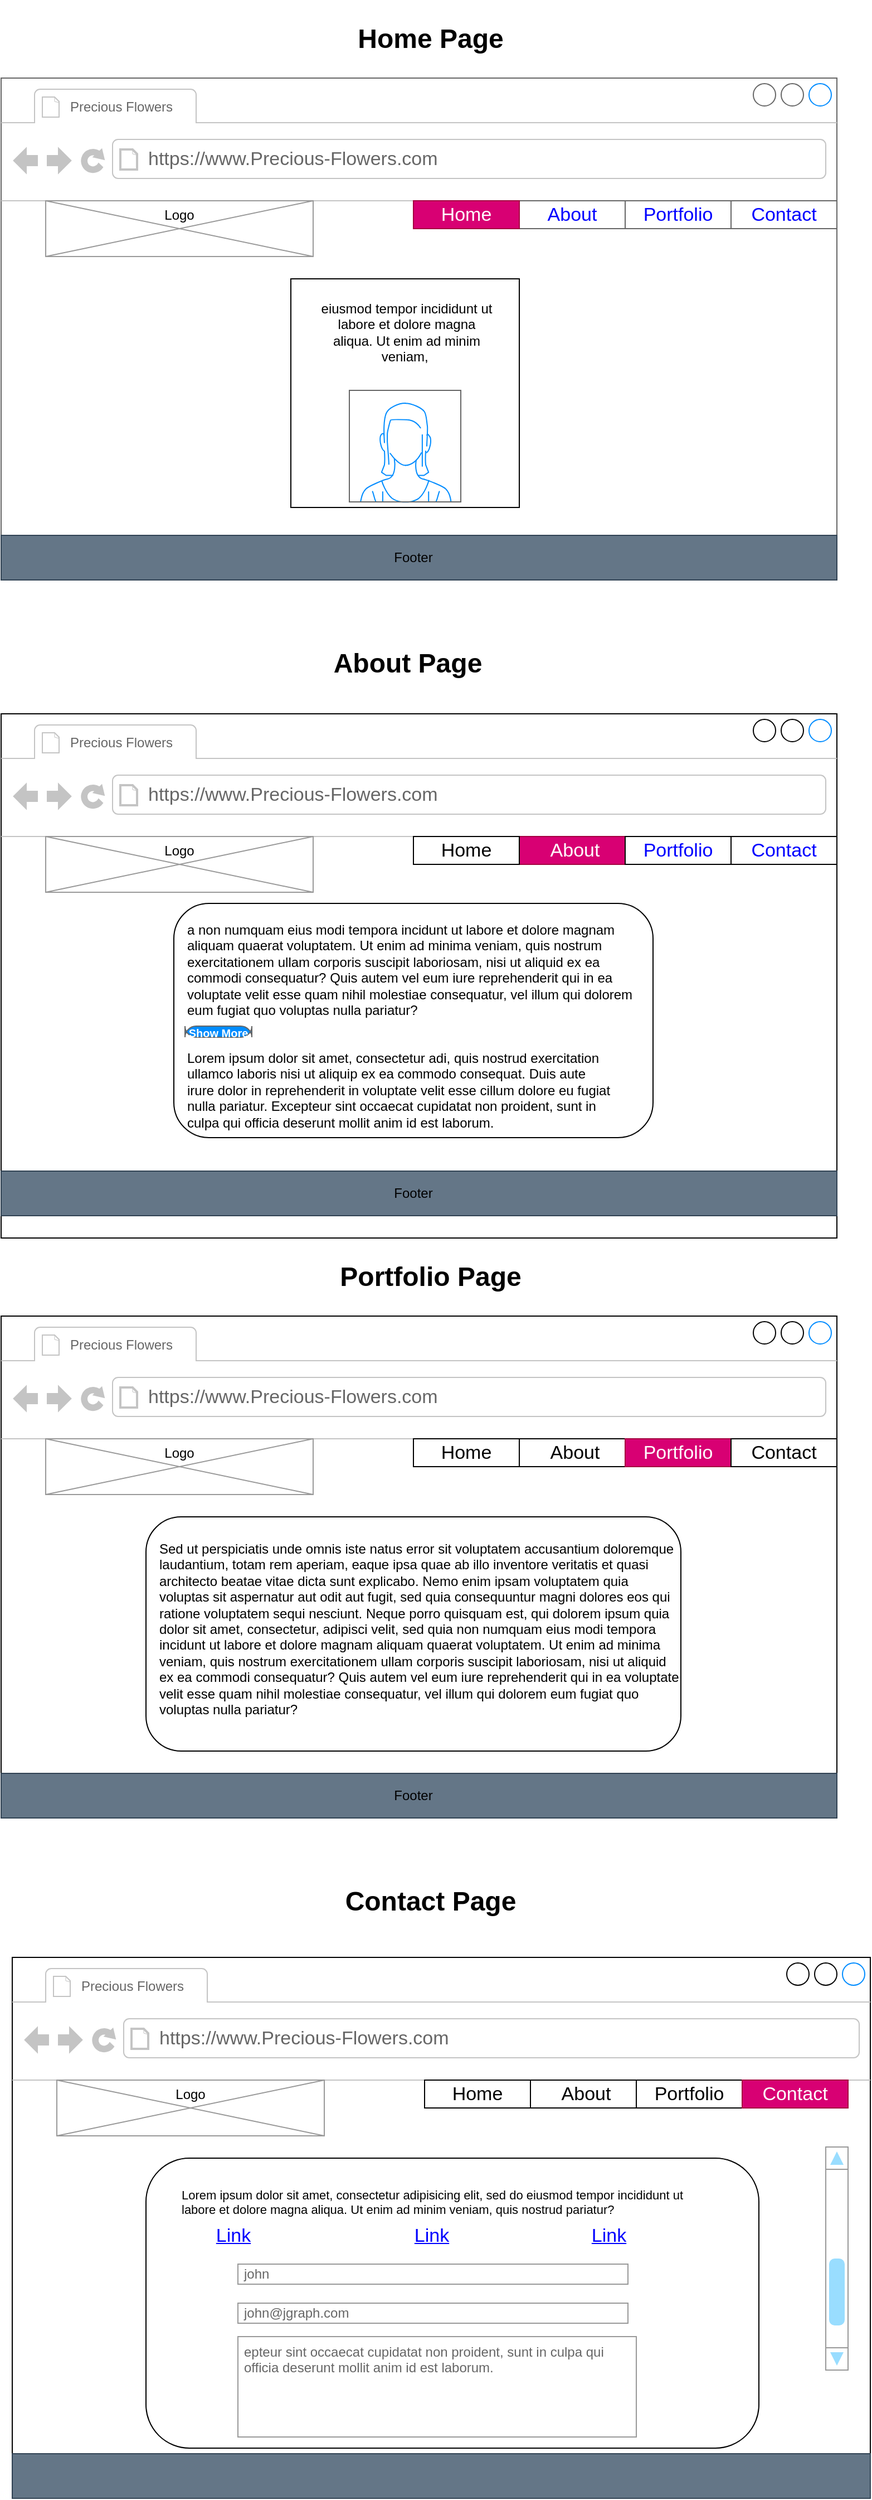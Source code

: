 <mxfile version="22.1.8" type="github">
  <diagram name="Page-1" id="a9-peQuEWzB-d9BPS3GN">
    <mxGraphModel dx="1002" dy="3869" grid="1" gridSize="10" guides="1" tooltips="1" connect="1" arrows="1" fold="1" page="1" pageScale="1" pageWidth="850" pageHeight="1100" math="0" shadow="0">
      <root>
        <mxCell id="0" />
        <mxCell id="1" parent="0" />
        <mxCell id="A1t0_cSj_-tiJU0iEIxF-1" value="" style="strokeWidth=1;shadow=0;dashed=0;align=center;html=1;shape=mxgraph.mockup.containers.browserWindow;rSize=0;strokeColor=#666666;strokeColor2=#008cff;strokeColor3=#c4c4c4;mainText=,;recursiveResize=0;" vertex="1" parent="1">
          <mxGeometry x="40" y="-2140" width="750" height="450" as="geometry" />
        </mxCell>
        <mxCell id="A1t0_cSj_-tiJU0iEIxF-2" value="&lt;p&gt;&lt;font style=&quot;font-size: 12px;&quot;&gt;Precious Flowers&lt;/font&gt;&lt;/p&gt;" style="strokeWidth=1;shadow=0;dashed=0;align=center;html=1;shape=mxgraph.mockup.containers.anchor;fontSize=17;fontColor=#666666;align=left;whiteSpace=wrap;" vertex="1" parent="A1t0_cSj_-tiJU0iEIxF-1">
          <mxGeometry x="60" y="12" width="140" height="26" as="geometry" />
        </mxCell>
        <mxCell id="A1t0_cSj_-tiJU0iEIxF-3" value="https://www.Precious-Flowers.com" style="strokeWidth=1;shadow=0;dashed=0;align=center;html=1;shape=mxgraph.mockup.containers.anchor;rSize=0;fontSize=17;fontColor=#666666;align=left;" vertex="1" parent="A1t0_cSj_-tiJU0iEIxF-1">
          <mxGeometry x="130" y="60" width="250" height="26" as="geometry" />
        </mxCell>
        <mxCell id="A1t0_cSj_-tiJU0iEIxF-7" value="" style="strokeWidth=1;shadow=0;dashed=0;align=center;html=1;shape=mxgraph.mockup.text.rrect;rSize=0;strokeColor=#666666;" vertex="1" parent="A1t0_cSj_-tiJU0iEIxF-1">
          <mxGeometry x="370" y="110" width="380" height="25" as="geometry" />
        </mxCell>
        <mxCell id="A1t0_cSj_-tiJU0iEIxF-8" value="About" style="strokeColor=inherit;fillColor=inherit;gradientColor=inherit;strokeWidth=1;shadow=0;dashed=0;align=center;html=1;shape=mxgraph.mockup.text.rrect;rSize=0;fontSize=17;fontColor=#0000ff;whiteSpace=wrap;" vertex="1" parent="A1t0_cSj_-tiJU0iEIxF-7">
          <mxGeometry x="95" width="95" height="25" as="geometry" />
        </mxCell>
        <mxCell id="A1t0_cSj_-tiJU0iEIxF-9" value="Portfolio" style="strokeColor=inherit;fillColor=inherit;gradientColor=inherit;strokeWidth=1;shadow=0;dashed=0;align=center;html=1;shape=mxgraph.mockup.text.rrect;rSize=0;fontSize=17;fontColor=#0000ff;whiteSpace=wrap;" vertex="1" parent="A1t0_cSj_-tiJU0iEIxF-7">
          <mxGeometry x="190" width="95" height="25" as="geometry" />
        </mxCell>
        <mxCell id="A1t0_cSj_-tiJU0iEIxF-10" value="Contact" style="strokeColor=inherit;fillColor=inherit;gradientColor=inherit;strokeWidth=1;shadow=0;dashed=0;align=center;html=1;shape=mxgraph.mockup.text.rrect;rSize=0;fontSize=17;fontColor=#0000ff;whiteSpace=wrap;" vertex="1" parent="A1t0_cSj_-tiJU0iEIxF-7">
          <mxGeometry x="285" width="95" height="25" as="geometry" />
        </mxCell>
        <mxCell id="A1t0_cSj_-tiJU0iEIxF-11" value="Home" style="strokeWidth=1;shadow=0;dashed=0;align=center;html=1;shape=mxgraph.mockup.text.rrect;rSize=0;fontSize=17;fontColor=#ffffff;fillColor=#d80073;strokeColor=#A50040;whiteSpace=wrap;" vertex="1" parent="A1t0_cSj_-tiJU0iEIxF-7">
          <mxGeometry width="95" height="25" as="geometry" />
        </mxCell>
        <mxCell id="A1t0_cSj_-tiJU0iEIxF-13" value="" style="verticalLabelPosition=bottom;shadow=0;dashed=0;align=center;html=1;verticalAlign=top;strokeWidth=1;shape=mxgraph.mockup.graphics.simpleIcon;strokeColor=#999999;" vertex="1" parent="A1t0_cSj_-tiJU0iEIxF-1">
          <mxGeometry x="40" y="110" width="240" height="50" as="geometry" />
        </mxCell>
        <mxCell id="A1t0_cSj_-tiJU0iEIxF-14" value="Logo" style="text;html=1;strokeColor=none;fillColor=none;align=center;verticalAlign=middle;whiteSpace=wrap;rounded=0;" vertex="1" parent="A1t0_cSj_-tiJU0iEIxF-1">
          <mxGeometry x="130" y="107.5" width="60" height="30" as="geometry" />
        </mxCell>
        <mxCell id="A1t0_cSj_-tiJU0iEIxF-15" value="" style="rounded=0;whiteSpace=wrap;html=1;fillColor=#647687;strokeColor=#314354;fontColor=#ffffff;" vertex="1" parent="A1t0_cSj_-tiJU0iEIxF-1">
          <mxGeometry y="410" width="750" height="40" as="geometry" />
        </mxCell>
        <mxCell id="A1t0_cSj_-tiJU0iEIxF-16" value="Footer" style="text;html=1;strokeColor=none;fillColor=none;align=center;verticalAlign=middle;whiteSpace=wrap;rounded=0;" vertex="1" parent="A1t0_cSj_-tiJU0iEIxF-1">
          <mxGeometry x="340" y="415" width="60" height="30" as="geometry" />
        </mxCell>
        <mxCell id="A1t0_cSj_-tiJU0iEIxF-18" value="" style="whiteSpace=wrap;html=1;aspect=fixed;" vertex="1" parent="A1t0_cSj_-tiJU0iEIxF-1">
          <mxGeometry x="260" y="180" width="205" height="205" as="geometry" />
        </mxCell>
        <mxCell id="A1t0_cSj_-tiJU0iEIxF-20" value="" style="verticalLabelPosition=bottom;shadow=0;dashed=0;align=center;html=1;verticalAlign=top;strokeWidth=1;shape=mxgraph.mockup.containers.userFemale;strokeColor=#666666;strokeColor2=#008cff;" vertex="1" parent="A1t0_cSj_-tiJU0iEIxF-1">
          <mxGeometry x="312.5" y="280" width="100" height="100" as="geometry" />
        </mxCell>
        <mxCell id="A1t0_cSj_-tiJU0iEIxF-22" value="&lt;div style=&quot;text-align: center;&quot;&gt;&lt;span style=&quot;background-color: initial;&quot;&gt;eiusmod tempor incididunt ut labore et dolore magna aliqua. Ut enim ad minim veniam,&amp;nbsp;&lt;/span&gt;&lt;/div&gt;" style="text;spacingTop=-5;whiteSpace=wrap;html=1;align=left;fontSize=12;fontFamily=Helvetica;fillColor=none;strokeColor=none;" vertex="1" parent="A1t0_cSj_-tiJU0iEIxF-1">
          <mxGeometry x="282.5" y="197.5" width="160" height="55" as="geometry" />
        </mxCell>
        <mxCell id="A1t0_cSj_-tiJU0iEIxF-4" value="&lt;h1&gt;Home Page&lt;/h1&gt;" style="text;html=1;align=center;verticalAlign=middle;resizable=0;points=[];autosize=1;strokeColor=none;fillColor=none;" vertex="1" parent="1">
          <mxGeometry x="350" y="-2210" width="150" height="70" as="geometry" />
        </mxCell>
        <mxCell id="A1t0_cSj_-tiJU0iEIxF-23" value="&lt;h1&gt;About Page&lt;/h1&gt;" style="text;html=1;strokeColor=none;fillColor=none;align=center;verticalAlign=middle;whiteSpace=wrap;rounded=0;" vertex="1" parent="1">
          <mxGeometry x="330" y="-1630" width="150" height="30" as="geometry" />
        </mxCell>
        <mxCell id="A1t0_cSj_-tiJU0iEIxF-24" value="" style="strokeWidth=1;shadow=0;dashed=0;align=center;html=1;shape=mxgraph.mockup.containers.browserWindow;rSize=0;strokeColor2=#008cff;strokeColor3=#c4c4c4;mainText=,;recursiveResize=0;" vertex="1" parent="1">
          <mxGeometry x="40" y="-1570" width="750" height="470" as="geometry" />
        </mxCell>
        <mxCell id="A1t0_cSj_-tiJU0iEIxF-25" value="&lt;p&gt;&lt;font style=&quot;font-size: 12px;&quot;&gt;Precious Flowers&lt;/font&gt;&lt;/p&gt;" style="strokeWidth=1;shadow=0;dashed=0;align=center;html=1;shape=mxgraph.mockup.containers.anchor;fontSize=17;fontColor=#666666;align=left;whiteSpace=wrap;" vertex="1" parent="A1t0_cSj_-tiJU0iEIxF-24">
          <mxGeometry x="60" y="12" width="140" height="26" as="geometry" />
        </mxCell>
        <mxCell id="A1t0_cSj_-tiJU0iEIxF-26" value="https://www.Precious-Flowers.com" style="strokeWidth=1;shadow=0;dashed=0;align=center;html=1;shape=mxgraph.mockup.containers.anchor;rSize=0;fontSize=17;fontColor=#666666;align=left;" vertex="1" parent="A1t0_cSj_-tiJU0iEIxF-24">
          <mxGeometry x="130" y="60" width="250" height="26" as="geometry" />
        </mxCell>
        <mxCell id="A1t0_cSj_-tiJU0iEIxF-27" value="" style="strokeWidth=1;shadow=0;dashed=0;align=center;html=1;shape=mxgraph.mockup.text.rrect;rSize=0;" vertex="1" parent="A1t0_cSj_-tiJU0iEIxF-24">
          <mxGeometry x="370" y="110" width="380" height="25" as="geometry" />
        </mxCell>
        <mxCell id="A1t0_cSj_-tiJU0iEIxF-28" value="About" style="strokeColor=#A50040;fillColor=#d80073;strokeWidth=1;shadow=0;dashed=0;align=center;html=1;shape=mxgraph.mockup.text.rrect;rSize=0;fontSize=17;whiteSpace=wrap;fontColor=#ffffff;" vertex="1" parent="A1t0_cSj_-tiJU0iEIxF-27">
          <mxGeometry x="90" width="110" height="25" as="geometry" />
        </mxCell>
        <mxCell id="A1t0_cSj_-tiJU0iEIxF-29" value="Portfolio" style="strokeColor=inherit;fillColor=inherit;gradientColor=inherit;strokeWidth=1;shadow=0;dashed=0;align=center;html=1;shape=mxgraph.mockup.text.rrect;rSize=0;fontSize=17;fontColor=#0000ff;whiteSpace=wrap;" vertex="1" parent="A1t0_cSj_-tiJU0iEIxF-27">
          <mxGeometry x="190" width="95" height="25" as="geometry" />
        </mxCell>
        <mxCell id="A1t0_cSj_-tiJU0iEIxF-30" value="Contact" style="strokeColor=inherit;fillColor=inherit;gradientColor=inherit;strokeWidth=1;shadow=0;dashed=0;align=center;html=1;shape=mxgraph.mockup.text.rrect;rSize=0;fontSize=17;fontColor=#0000ff;whiteSpace=wrap;" vertex="1" parent="A1t0_cSj_-tiJU0iEIxF-27">
          <mxGeometry x="285" width="95" height="25" as="geometry" />
        </mxCell>
        <mxCell id="A1t0_cSj_-tiJU0iEIxF-31" value="Home" style="strokeWidth=1;shadow=0;dashed=0;align=center;html=1;shape=mxgraph.mockup.text.rrect;rSize=0;fontSize=17;whiteSpace=wrap;" vertex="1" parent="A1t0_cSj_-tiJU0iEIxF-27">
          <mxGeometry width="95" height="25" as="geometry" />
        </mxCell>
        <mxCell id="A1t0_cSj_-tiJU0iEIxF-33" value="" style="verticalLabelPosition=bottom;shadow=0;dashed=0;align=center;html=1;verticalAlign=top;strokeWidth=1;shape=mxgraph.mockup.graphics.simpleIcon;strokeColor=#999999;" vertex="1" parent="A1t0_cSj_-tiJU0iEIxF-24">
          <mxGeometry x="40" y="110" width="240" height="50" as="geometry" />
        </mxCell>
        <mxCell id="A1t0_cSj_-tiJU0iEIxF-34" value="Logo" style="text;html=1;strokeColor=none;fillColor=none;align=center;verticalAlign=middle;whiteSpace=wrap;rounded=0;" vertex="1" parent="A1t0_cSj_-tiJU0iEIxF-24">
          <mxGeometry x="130" y="107.5" width="60" height="30" as="geometry" />
        </mxCell>
        <mxCell id="A1t0_cSj_-tiJU0iEIxF-35" value="" style="rounded=0;whiteSpace=wrap;html=1;fillColor=#647687;fontColor=#ffffff;strokeColor=#314354;" vertex="1" parent="A1t0_cSj_-tiJU0iEIxF-24">
          <mxGeometry y="410" width="750" height="40" as="geometry" />
        </mxCell>
        <mxCell id="A1t0_cSj_-tiJU0iEIxF-36" value="Footer" style="text;html=1;strokeColor=none;fillColor=none;align=center;verticalAlign=middle;whiteSpace=wrap;rounded=0;" vertex="1" parent="A1t0_cSj_-tiJU0iEIxF-24">
          <mxGeometry x="340" y="415" width="60" height="30" as="geometry" />
        </mxCell>
        <mxCell id="A1t0_cSj_-tiJU0iEIxF-72" value="" style="rounded=1;whiteSpace=wrap;html=1;" vertex="1" parent="A1t0_cSj_-tiJU0iEIxF-24">
          <mxGeometry x="155" y="170" width="430" height="210" as="geometry" />
        </mxCell>
        <mxCell id="A1t0_cSj_-tiJU0iEIxF-73" value="a non numquam eius modi tempora incidunt ut labore et dolore magnam aliquam quaerat voluptatem. Ut enim ad minima veniam, quis nostrum exercitationem ullam corporis suscipit laboriosam, nisi ut aliquid ex ea commodi consequatur? Quis autem vel eum iure reprehenderit qui in ea voluptate velit esse quam nihil molestiae consequatur, vel illum qui dolorem eum fugiat quo voluptas nulla pariatur?" style="text;spacingTop=-5;whiteSpace=wrap;html=1;align=left;fontSize=12;fontFamily=Helvetica;fillColor=none;strokeColor=none;" vertex="1" parent="A1t0_cSj_-tiJU0iEIxF-24">
          <mxGeometry x="165" y="185" width="415" height="55" as="geometry" />
        </mxCell>
        <mxCell id="A1t0_cSj_-tiJU0iEIxF-74" value="&lt;font style=&quot;font-size: 10px;&quot;&gt;Show More&lt;/font&gt;" style="strokeWidth=1;shadow=0;dashed=0;align=center;html=1;shape=mxgraph.mockup.buttons.button;strokeColor=#666666;fontColor=#ffffff;mainText=;buttonStyle=round;fontSize=17;fontStyle=1;fillColor=#008cff;whiteSpace=wrap;" vertex="1" parent="A1t0_cSj_-tiJU0iEIxF-24">
          <mxGeometry x="165" y="280" width="60" height="10" as="geometry" />
        </mxCell>
        <mxCell id="A1t0_cSj_-tiJU0iEIxF-75" value="Lorem ipsum dolor sit amet, consectetur adi, quis nostrud exercitation ullamco laboris nisi ut aliquip ex ea commodo consequat. Duis aute irure dolor in reprehenderit in voluptate velit esse cillum dolore eu fugiat nulla pariatur. Excepteur sint occaecat cupidatat non proident, sunt in culpa qui officia deserunt mollit anim id est laborum." style="text;spacingTop=-5;whiteSpace=wrap;html=1;align=left;fontSize=12;fontFamily=Helvetica;fillColor=none;strokeColor=none;" vertex="1" parent="A1t0_cSj_-tiJU0iEIxF-24">
          <mxGeometry x="165" y="300" width="385" height="50" as="geometry" />
        </mxCell>
        <mxCell id="A1t0_cSj_-tiJU0iEIxF-40" value="&lt;h1&gt;Portfolio Page&lt;/h1&gt;" style="text;html=1;strokeColor=none;fillColor=none;align=center;verticalAlign=middle;whiteSpace=wrap;rounded=0;" vertex="1" parent="1">
          <mxGeometry x="333" y="-1080" width="185" height="30" as="geometry" />
        </mxCell>
        <mxCell id="A1t0_cSj_-tiJU0iEIxF-41" value="" style="strokeWidth=1;shadow=0;dashed=0;align=center;html=1;shape=mxgraph.mockup.containers.browserWindow;rSize=0;strokeColor2=#008cff;strokeColor3=#c4c4c4;mainText=,;recursiveResize=0;" vertex="1" parent="1">
          <mxGeometry x="40" y="-1030" width="750" height="450" as="geometry" />
        </mxCell>
        <mxCell id="A1t0_cSj_-tiJU0iEIxF-42" value="&lt;p&gt;&lt;font style=&quot;font-size: 12px;&quot;&gt;Precious Flowers&lt;/font&gt;&lt;/p&gt;" style="strokeWidth=1;shadow=0;dashed=0;align=center;html=1;shape=mxgraph.mockup.containers.anchor;fontSize=17;fontColor=#666666;align=left;whiteSpace=wrap;" vertex="1" parent="A1t0_cSj_-tiJU0iEIxF-41">
          <mxGeometry x="60" y="12" width="140" height="26" as="geometry" />
        </mxCell>
        <mxCell id="A1t0_cSj_-tiJU0iEIxF-43" value="https://www.Precious-Flowers.com" style="strokeWidth=1;shadow=0;dashed=0;align=center;html=1;shape=mxgraph.mockup.containers.anchor;rSize=0;fontSize=17;fontColor=#666666;align=left;" vertex="1" parent="A1t0_cSj_-tiJU0iEIxF-41">
          <mxGeometry x="130" y="60" width="250" height="26" as="geometry" />
        </mxCell>
        <mxCell id="A1t0_cSj_-tiJU0iEIxF-44" value="" style="strokeWidth=1;shadow=0;dashed=0;align=center;html=1;shape=mxgraph.mockup.text.rrect;rSize=0;" vertex="1" parent="A1t0_cSj_-tiJU0iEIxF-41">
          <mxGeometry x="370" y="110" width="380" height="25" as="geometry" />
        </mxCell>
        <mxCell id="A1t0_cSj_-tiJU0iEIxF-45" value="About" style="strokeWidth=1;shadow=0;dashed=0;align=center;html=1;shape=mxgraph.mockup.text.rrect;rSize=0;fontSize=17;whiteSpace=wrap;" vertex="1" parent="A1t0_cSj_-tiJU0iEIxF-44">
          <mxGeometry x="90" width="110" height="25" as="geometry" />
        </mxCell>
        <mxCell id="A1t0_cSj_-tiJU0iEIxF-46" value="Portfolio" style="strokeWidth=1;shadow=0;dashed=0;align=center;html=1;shape=mxgraph.mockup.text.rrect;rSize=0;fontSize=17;whiteSpace=wrap;fillColor=#d80073;fontColor=#ffffff;strokeColor=#A50040;" vertex="1" parent="A1t0_cSj_-tiJU0iEIxF-44">
          <mxGeometry x="190" width="95" height="25" as="geometry" />
        </mxCell>
        <mxCell id="A1t0_cSj_-tiJU0iEIxF-47" value="Contact" style="strokeWidth=1;shadow=0;dashed=0;align=center;html=1;shape=mxgraph.mockup.text.rrect;rSize=0;fontSize=17;whiteSpace=wrap;" vertex="1" parent="A1t0_cSj_-tiJU0iEIxF-44">
          <mxGeometry x="285" width="95" height="25" as="geometry" />
        </mxCell>
        <mxCell id="A1t0_cSj_-tiJU0iEIxF-48" value="Home" style="strokeWidth=1;shadow=0;dashed=0;align=center;html=1;shape=mxgraph.mockup.text.rrect;rSize=0;fontSize=17;whiteSpace=wrap;" vertex="1" parent="A1t0_cSj_-tiJU0iEIxF-44">
          <mxGeometry width="95" height="25" as="geometry" />
        </mxCell>
        <mxCell id="A1t0_cSj_-tiJU0iEIxF-49" value="" style="verticalLabelPosition=bottom;shadow=0;dashed=0;align=center;html=1;verticalAlign=top;strokeWidth=1;shape=mxgraph.mockup.graphics.simpleIcon;strokeColor=#999999;" vertex="1" parent="A1t0_cSj_-tiJU0iEIxF-41">
          <mxGeometry x="40" y="110" width="240" height="50" as="geometry" />
        </mxCell>
        <mxCell id="A1t0_cSj_-tiJU0iEIxF-50" value="Logo" style="text;html=1;strokeColor=none;fillColor=none;align=center;verticalAlign=middle;whiteSpace=wrap;rounded=0;" vertex="1" parent="A1t0_cSj_-tiJU0iEIxF-41">
          <mxGeometry x="130" y="107.5" width="60" height="30" as="geometry" />
        </mxCell>
        <mxCell id="A1t0_cSj_-tiJU0iEIxF-51" value="" style="rounded=0;whiteSpace=wrap;html=1;fillColor=#647687;fontColor=#ffffff;strokeColor=#314354;" vertex="1" parent="A1t0_cSj_-tiJU0iEIxF-41">
          <mxGeometry y="410" width="750" height="40" as="geometry" />
        </mxCell>
        <mxCell id="A1t0_cSj_-tiJU0iEIxF-52" value="Footer" style="text;html=1;strokeColor=none;fillColor=none;align=center;verticalAlign=middle;whiteSpace=wrap;rounded=0;" vertex="1" parent="A1t0_cSj_-tiJU0iEIxF-41">
          <mxGeometry x="340" y="415" width="60" height="30" as="geometry" />
        </mxCell>
        <mxCell id="A1t0_cSj_-tiJU0iEIxF-76" value="" style="rounded=1;whiteSpace=wrap;html=1;" vertex="1" parent="A1t0_cSj_-tiJU0iEIxF-41">
          <mxGeometry x="130" y="180" width="480" height="210" as="geometry" />
        </mxCell>
        <mxCell id="A1t0_cSj_-tiJU0iEIxF-77" value="Sed ut perspiciatis unde omnis iste natus error sit voluptatem accusantium doloremque laudantium, totam rem aperiam, eaque ipsa quae ab illo inventore veritatis et quasi architecto beatae vitae dicta sunt explicabo. Nemo enim ipsam voluptatem quia voluptas sit aspernatur aut odit aut fugit, sed quia consequuntur magni dolores eos qui ratione voluptatem sequi nesciunt. Neque porro quisquam est, qui dolorem ipsum quia dolor sit amet, consectetur, adipisci velit, sed quia non numquam eius modi tempora incidunt ut labore et dolore magnam aliquam quaerat voluptatem. Ut enim ad minima veniam, quis nostrum exercitationem ullam corporis suscipit laboriosam, nisi ut aliquid ex ea commodi consequatur? Quis autem vel eum iure reprehenderit qui in ea voluptate velit esse quam nihil molestiae consequatur, vel illum qui dolorem eum fugiat quo voluptas nulla pariatur?" style="text;spacingTop=-5;whiteSpace=wrap;html=1;align=left;fontSize=12;fontFamily=Helvetica;fillColor=none;strokeColor=none;" vertex="1" parent="A1t0_cSj_-tiJU0iEIxF-41">
          <mxGeometry x="140" y="200" width="470" height="90" as="geometry" />
        </mxCell>
        <mxCell id="A1t0_cSj_-tiJU0iEIxF-56" value="&lt;h1&gt;Contact Page&lt;/h1&gt;" style="text;html=1;strokeColor=none;fillColor=none;align=center;verticalAlign=middle;whiteSpace=wrap;rounded=0;" vertex="1" parent="1">
          <mxGeometry x="323" y="-520" width="205" height="30" as="geometry" />
        </mxCell>
        <mxCell id="A1t0_cSj_-tiJU0iEIxF-57" value="" style="strokeWidth=1;shadow=0;dashed=0;align=center;html=1;shape=mxgraph.mockup.containers.browserWindow;rSize=0;strokeColor2=#008cff;strokeColor3=#c4c4c4;mainText=,;recursiveResize=0;" vertex="1" parent="1">
          <mxGeometry x="50" y="-455" width="770" height="485" as="geometry" />
        </mxCell>
        <mxCell id="A1t0_cSj_-tiJU0iEIxF-58" value="&lt;p&gt;&lt;font style=&quot;font-size: 12px;&quot;&gt;Precious Flowers&lt;/font&gt;&lt;/p&gt;" style="strokeWidth=1;shadow=0;dashed=0;align=center;html=1;shape=mxgraph.mockup.containers.anchor;fontSize=17;fontColor=#666666;align=left;whiteSpace=wrap;" vertex="1" parent="A1t0_cSj_-tiJU0iEIxF-57">
          <mxGeometry x="60" y="12" width="140" height="26" as="geometry" />
        </mxCell>
        <mxCell id="A1t0_cSj_-tiJU0iEIxF-59" value="https://www.Precious-Flowers.com" style="strokeWidth=1;shadow=0;dashed=0;align=center;html=1;shape=mxgraph.mockup.containers.anchor;rSize=0;fontSize=17;fontColor=#666666;align=left;" vertex="1" parent="A1t0_cSj_-tiJU0iEIxF-57">
          <mxGeometry x="130" y="60" width="250" height="26" as="geometry" />
        </mxCell>
        <mxCell id="A1t0_cSj_-tiJU0iEIxF-60" value="" style="strokeWidth=1;shadow=0;dashed=0;align=center;html=1;shape=mxgraph.mockup.text.rrect;rSize=0;" vertex="1" parent="A1t0_cSj_-tiJU0iEIxF-57">
          <mxGeometry x="370" y="110" width="380" height="25" as="geometry" />
        </mxCell>
        <mxCell id="A1t0_cSj_-tiJU0iEIxF-61" value="About" style="strokeWidth=1;shadow=0;dashed=0;align=center;html=1;shape=mxgraph.mockup.text.rrect;rSize=0;fontSize=17;whiteSpace=wrap;" vertex="1" parent="A1t0_cSj_-tiJU0iEIxF-60">
          <mxGeometry x="90" width="110" height="25" as="geometry" />
        </mxCell>
        <mxCell id="A1t0_cSj_-tiJU0iEIxF-62" value="Portfolio" style="strokeWidth=1;shadow=0;dashed=0;align=center;html=1;shape=mxgraph.mockup.text.rrect;rSize=0;fontSize=17;whiteSpace=wrap;" vertex="1" parent="A1t0_cSj_-tiJU0iEIxF-60">
          <mxGeometry x="190" width="95" height="25" as="geometry" />
        </mxCell>
        <mxCell id="A1t0_cSj_-tiJU0iEIxF-63" value="Contact" style="strokeWidth=1;shadow=0;dashed=0;align=center;html=1;shape=mxgraph.mockup.text.rrect;rSize=0;fontSize=17;whiteSpace=wrap;fillColor=#d80073;fontColor=#ffffff;strokeColor=#A50040;" vertex="1" parent="A1t0_cSj_-tiJU0iEIxF-60">
          <mxGeometry x="285" width="95" height="25" as="geometry" />
        </mxCell>
        <mxCell id="A1t0_cSj_-tiJU0iEIxF-64" value="Home" style="strokeWidth=1;shadow=0;dashed=0;align=center;html=1;shape=mxgraph.mockup.text.rrect;rSize=0;fontSize=17;whiteSpace=wrap;" vertex="1" parent="A1t0_cSj_-tiJU0iEIxF-60">
          <mxGeometry width="95" height="25" as="geometry" />
        </mxCell>
        <mxCell id="A1t0_cSj_-tiJU0iEIxF-65" value="" style="verticalLabelPosition=bottom;shadow=0;dashed=0;align=center;html=1;verticalAlign=top;strokeWidth=1;shape=mxgraph.mockup.graphics.simpleIcon;strokeColor=#999999;" vertex="1" parent="A1t0_cSj_-tiJU0iEIxF-57">
          <mxGeometry x="40" y="110" width="240" height="50" as="geometry" />
        </mxCell>
        <mxCell id="A1t0_cSj_-tiJU0iEIxF-66" value="Logo" style="text;html=1;strokeColor=none;fillColor=none;align=center;verticalAlign=middle;whiteSpace=wrap;rounded=0;" vertex="1" parent="A1t0_cSj_-tiJU0iEIxF-57">
          <mxGeometry x="130" y="107.5" width="60" height="30" as="geometry" />
        </mxCell>
        <mxCell id="A1t0_cSj_-tiJU0iEIxF-67" value="" style="rounded=0;whiteSpace=wrap;html=1;fillColor=#647687;fontColor=#ffffff;strokeColor=#314354;" vertex="1" parent="A1t0_cSj_-tiJU0iEIxF-57">
          <mxGeometry y="445" width="770" height="40" as="geometry" />
        </mxCell>
        <mxCell id="A1t0_cSj_-tiJU0iEIxF-68" value="Footer" style="text;html=1;strokeColor=none;fillColor=none;align=center;verticalAlign=middle;whiteSpace=wrap;rounded=0;" vertex="1" parent="A1t0_cSj_-tiJU0iEIxF-57">
          <mxGeometry x="340" y="415" width="60" height="30" as="geometry" />
        </mxCell>
        <mxCell id="A1t0_cSj_-tiJU0iEIxF-79" value="" style="verticalLabelPosition=bottom;shadow=0;dashed=0;align=center;html=1;verticalAlign=top;strokeWidth=1;shape=mxgraph.mockup.navigation.scrollBar;strokeColor=#999999;barPos=20;fillColor2=#99ddff;strokeColor2=none;direction=north;" vertex="1" parent="A1t0_cSj_-tiJU0iEIxF-57">
          <mxGeometry x="730" y="170" width="20" height="200" as="geometry" />
        </mxCell>
        <mxCell id="A1t0_cSj_-tiJU0iEIxF-91" value="" style="strokeWidth=1;shadow=0;dashed=0;align=center;html=1;shape=mxgraph.mockup.forms.rrect;fillColor=#ffffff;rSize=0;fontColor=#666666;align=left;spacingLeft=3;strokeColor=#999999;" vertex="1" parent="A1t0_cSj_-tiJU0iEIxF-57">
          <mxGeometry x="230" y="310" width="350" height="18" as="geometry" />
        </mxCell>
        <mxCell id="A1t0_cSj_-tiJU0iEIxF-78" value="" style="rounded=1;whiteSpace=wrap;html=1;" vertex="1" parent="A1t0_cSj_-tiJU0iEIxF-57">
          <mxGeometry x="120" y="180" width="550" height="260" as="geometry" />
        </mxCell>
        <mxCell id="A1t0_cSj_-tiJU0iEIxF-93" value="john@jgraph.com" style="strokeWidth=1;shadow=0;dashed=0;align=center;html=1;shape=mxgraph.mockup.forms.rrect;fillColor=#ffffff;rSize=0;fontColor=#666666;align=left;spacingLeft=3;strokeColor=#999999;" vertex="1" parent="A1t0_cSj_-tiJU0iEIxF-57">
          <mxGeometry x="202.5" y="310" width="350" height="18" as="geometry" />
        </mxCell>
        <mxCell id="A1t0_cSj_-tiJU0iEIxF-94" value="epteur sint occaecat cupidatat non proident, sunt in culpa qui officia deserunt mollit anim id est laborum." style="strokeWidth=1;shadow=0;dashed=0;align=center;html=1;shape=mxgraph.mockup.forms.rrect;fillColor=#ffffff;rSize=0;fontColor=#666666;align=left;spacingLeft=3;strokeColor=#999999;verticalAlign=top;whiteSpace=wrap;" vertex="1" parent="A1t0_cSj_-tiJU0iEIxF-57">
          <mxGeometry x="202.5" y="340" width="357.5" height="90" as="geometry" />
        </mxCell>
        <mxCell id="A1t0_cSj_-tiJU0iEIxF-85" value="john" style="strokeWidth=1;shadow=0;dashed=0;align=center;html=1;shape=mxgraph.mockup.forms.rrect;fillColor=#ffffff;rSize=0;fontColor=#666666;align=left;spacingLeft=3;strokeColor=#999999;" vertex="1" parent="A1t0_cSj_-tiJU0iEIxF-57">
          <mxGeometry x="202.5" y="275" width="350" height="18" as="geometry" />
        </mxCell>
        <mxCell id="A1t0_cSj_-tiJU0iEIxF-80" value="Link" style="shape=rectangle;strokeColor=none;fillColor=none;linkText=;fontSize=17;fontColor=#0000ff;fontStyle=4;html=1;align=center;" vertex="1" parent="1">
          <mxGeometry x="173" y="-220" width="150" height="30" as="geometry" />
        </mxCell>
        <mxCell id="A1t0_cSj_-tiJU0iEIxF-81" value="Link" style="shape=rectangle;strokeColor=none;fillColor=none;linkText=;fontSize=17;fontColor=#0000ff;fontStyle=4;html=1;align=center;" vertex="1" parent="1">
          <mxGeometry x="350.5" y="-220" width="150" height="30" as="geometry" />
        </mxCell>
        <mxCell id="A1t0_cSj_-tiJU0iEIxF-82" value="Link" style="shape=rectangle;strokeColor=none;fillColor=none;linkText=;fontSize=17;fontColor=#0000ff;fontStyle=4;html=1;align=center;" vertex="1" parent="1">
          <mxGeometry x="510" y="-220" width="150" height="30" as="geometry" />
        </mxCell>
        <mxCell id="A1t0_cSj_-tiJU0iEIxF-83" value="Lorem ipsum dolor sit amet, consectetur adipisicing elit, sed do eiusmod tempor incididunt ut labore et dolore magna aliqua. Ut enim ad minim veniam, quis nostrud&amp;nbsp;pariatur?" style="text;spacingTop=-5;whiteSpace=wrap;html=1;align=left;fontSize=11;fontFamily=Helvetica;fillColor=none;strokeColor=none;" vertex="1" parent="1">
          <mxGeometry x="200" y="-250" width="480" height="30" as="geometry" />
        </mxCell>
      </root>
    </mxGraphModel>
  </diagram>
</mxfile>
